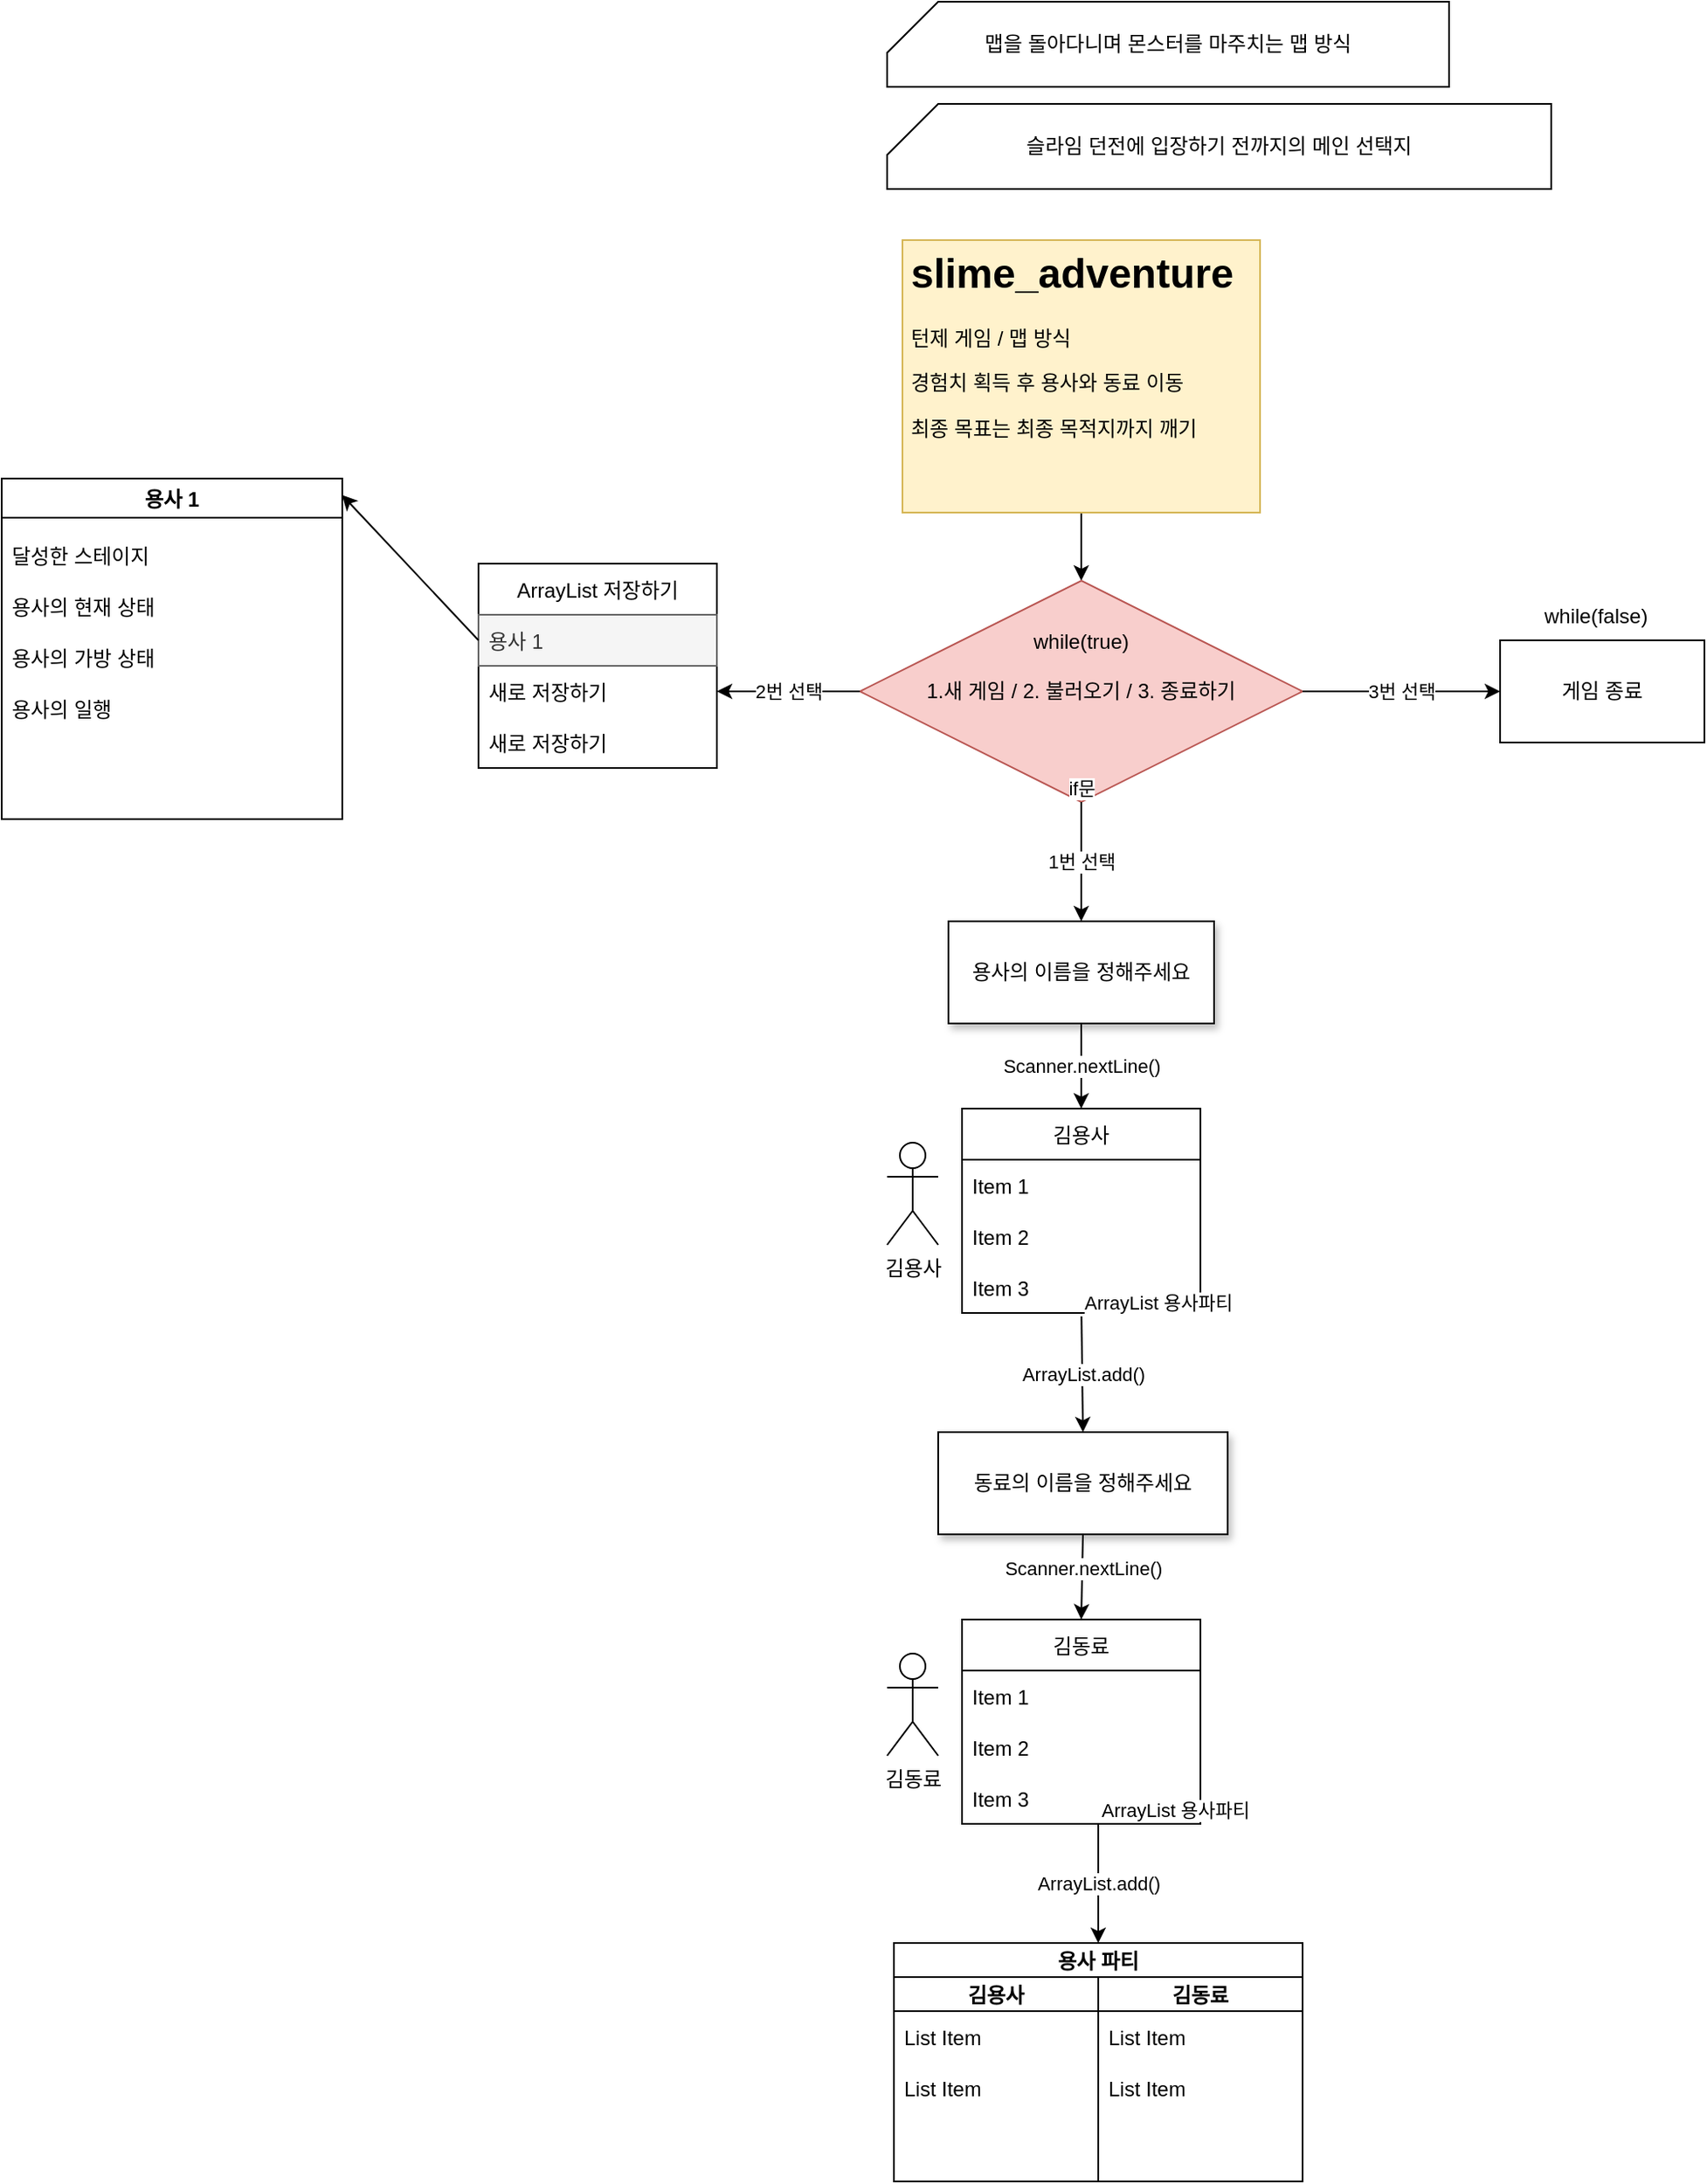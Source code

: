 <mxfile version="20.0.1" type="github" pages="2">
  <diagram id="C5RBs43oDa-KdzZeNtuy" name="game_start">
    <mxGraphModel dx="2048" dy="1850" grid="1" gridSize="10" guides="1" tooltips="1" connect="1" arrows="1" fold="1" page="1" pageScale="1" pageWidth="827" pageHeight="1169" math="0" shadow="0">
      <root>
        <mxCell id="WIyWlLk6GJQsqaUBKTNV-0" />
        <mxCell id="WIyWlLk6GJQsqaUBKTNV-1" parent="WIyWlLk6GJQsqaUBKTNV-0" />
        <mxCell id="Q8TZn7RBIf1q1gjqgfK8-6" style="edgeStyle=orthogonalEdgeStyle;rounded=0;orthogonalLoop=1;jettySize=auto;html=1;exitX=0.5;exitY=1;exitDx=0;exitDy=0;entryX=0.5;entryY=0;entryDx=0;entryDy=0;" edge="1" parent="WIyWlLk6GJQsqaUBKTNV-1" source="Q8TZn7RBIf1q1gjqgfK8-0">
          <mxGeometry relative="1" as="geometry">
            <mxPoint x="414" y="110" as="targetPoint" />
          </mxGeometry>
        </mxCell>
        <mxCell id="Q8TZn7RBIf1q1gjqgfK8-0" value="&lt;h1&gt;slime_adventure&lt;/h1&gt;&lt;p&gt;턴제 게임 / 맵 방식&lt;/p&gt;&lt;p&gt;경험치 획득 후 용사와 동료 이동&lt;/p&gt;&lt;p&gt;최종 목표는 최종 목적지까지 깨기&lt;/p&gt;" style="text;html=1;strokeColor=#d6b656;fillColor=#fff2cc;spacing=5;spacingTop=-20;whiteSpace=wrap;overflow=hidden;rounded=0;" vertex="1" parent="WIyWlLk6GJQsqaUBKTNV-1">
          <mxGeometry x="309" y="-90" width="210" height="160" as="geometry" />
        </mxCell>
        <mxCell id="Q8TZn7RBIf1q1gjqgfK8-7" value="1.새 게임 / 2. 불러오기 / 3. 종료하기" style="rhombus;whiteSpace=wrap;html=1;fillColor=#f8cecc;strokeColor=#b85450;" vertex="1" parent="WIyWlLk6GJQsqaUBKTNV-1">
          <mxGeometry x="284" y="110" width="260" height="130" as="geometry" />
        </mxCell>
        <mxCell id="Q8TZn7RBIf1q1gjqgfK8-12" value="게임 종료" style="rounded=0;whiteSpace=wrap;html=1;" vertex="1" parent="WIyWlLk6GJQsqaUBKTNV-1">
          <mxGeometry x="660" y="145" width="120" height="60" as="geometry" />
        </mxCell>
        <mxCell id="Q8TZn7RBIf1q1gjqgfK8-14" value="" style="endArrow=classic;html=1;rounded=0;entryX=0;entryY=0.5;entryDx=0;entryDy=0;exitX=1;exitY=0.5;exitDx=0;exitDy=0;" edge="1" parent="WIyWlLk6GJQsqaUBKTNV-1" source="Q8TZn7RBIf1q1gjqgfK8-7" target="Q8TZn7RBIf1q1gjqgfK8-12">
          <mxGeometry relative="1" as="geometry">
            <mxPoint x="360" y="300" as="sourcePoint" />
            <mxPoint x="460" y="300" as="targetPoint" />
            <Array as="points" />
          </mxGeometry>
        </mxCell>
        <mxCell id="Q8TZn7RBIf1q1gjqgfK8-15" value="3번 선택" style="edgeLabel;resizable=0;html=1;align=center;verticalAlign=middle;" connectable="0" vertex="1" parent="Q8TZn7RBIf1q1gjqgfK8-14">
          <mxGeometry relative="1" as="geometry" />
        </mxCell>
        <mxCell id="Q8TZn7RBIf1q1gjqgfK8-18" value="while(true)" style="text;strokeColor=none;fillColor=none;align=center;verticalAlign=middle;spacingLeft=4;spacingRight=4;overflow=hidden;points=[[0,0.5],[1,0.5]];portConstraint=eastwest;rotatable=0;" vertex="1" parent="WIyWlLk6GJQsqaUBKTNV-1">
          <mxGeometry x="374" y="130" width="80" height="30" as="geometry" />
        </mxCell>
        <mxCell id="Q8TZn7RBIf1q1gjqgfK8-19" value="" style="endArrow=classic;html=1;rounded=0;exitX=0.5;exitY=1;exitDx=0;exitDy=0;" edge="1" parent="WIyWlLk6GJQsqaUBKTNV-1" source="Q8TZn7RBIf1q1gjqgfK8-7">
          <mxGeometry relative="1" as="geometry">
            <mxPoint x="330" y="200" as="sourcePoint" />
            <mxPoint x="414" y="310" as="targetPoint" />
          </mxGeometry>
        </mxCell>
        <mxCell id="Q8TZn7RBIf1q1gjqgfK8-20" value="1번 선택" style="edgeLabel;resizable=0;html=1;align=center;verticalAlign=middle;" connectable="0" vertex="1" parent="Q8TZn7RBIf1q1gjqgfK8-19">
          <mxGeometry relative="1" as="geometry" />
        </mxCell>
        <mxCell id="Q8TZn7RBIf1q1gjqgfK8-21" value="if문" style="edgeLabel;resizable=0;html=1;align=center;verticalAlign=bottom;" connectable="0" vertex="1" parent="Q8TZn7RBIf1q1gjqgfK8-19">
          <mxGeometry x="-1" relative="1" as="geometry" />
        </mxCell>
        <mxCell id="Q8TZn7RBIf1q1gjqgfK8-22" value="ArrayList 저장하기" style="swimlane;fontStyle=0;childLayout=stackLayout;horizontal=1;startSize=30;horizontalStack=0;resizeParent=1;resizeParentMax=0;resizeLast=0;collapsible=1;marginBottom=0;" vertex="1" parent="WIyWlLk6GJQsqaUBKTNV-1">
          <mxGeometry x="60" y="100" width="140" height="120" as="geometry" />
        </mxCell>
        <mxCell id="Q8TZn7RBIf1q1gjqgfK8-23" value="용사 1" style="text;strokeColor=#666666;fillColor=#f5f5f5;align=left;verticalAlign=middle;spacingLeft=4;spacingRight=4;overflow=hidden;points=[[0,0.5],[1,0.5]];portConstraint=eastwest;rotatable=0;fontColor=#333333;" vertex="1" parent="Q8TZn7RBIf1q1gjqgfK8-22">
          <mxGeometry y="30" width="140" height="30" as="geometry" />
        </mxCell>
        <mxCell id="Q8TZn7RBIf1q1gjqgfK8-24" value="새로 저장하기" style="text;strokeColor=none;fillColor=none;align=left;verticalAlign=middle;spacingLeft=4;spacingRight=4;overflow=hidden;points=[[0,0.5],[1,0.5]];portConstraint=eastwest;rotatable=0;" vertex="1" parent="Q8TZn7RBIf1q1gjqgfK8-22">
          <mxGeometry y="60" width="140" height="30" as="geometry" />
        </mxCell>
        <mxCell id="Q8TZn7RBIf1q1gjqgfK8-25" value="새로 저장하기" style="text;strokeColor=none;fillColor=none;align=left;verticalAlign=middle;spacingLeft=4;spacingRight=4;overflow=hidden;points=[[0,0.5],[1,0.5]];portConstraint=eastwest;rotatable=0;" vertex="1" parent="Q8TZn7RBIf1q1gjqgfK8-22">
          <mxGeometry y="90" width="140" height="30" as="geometry" />
        </mxCell>
        <mxCell id="Q8TZn7RBIf1q1gjqgfK8-28" value="" style="endArrow=classic;html=1;rounded=0;exitX=0;exitY=0.5;exitDx=0;exitDy=0;entryX=1;entryY=0.5;entryDx=0;entryDy=0;" edge="1" parent="WIyWlLk6GJQsqaUBKTNV-1" source="Q8TZn7RBIf1q1gjqgfK8-7" target="Q8TZn7RBIf1q1gjqgfK8-24">
          <mxGeometry relative="1" as="geometry">
            <mxPoint x="360" y="200" as="sourcePoint" />
            <mxPoint x="460" y="200" as="targetPoint" />
          </mxGeometry>
        </mxCell>
        <mxCell id="Q8TZn7RBIf1q1gjqgfK8-29" value="2번 선택" style="edgeLabel;resizable=0;html=1;align=center;verticalAlign=middle;" connectable="0" vertex="1" parent="Q8TZn7RBIf1q1gjqgfK8-28">
          <mxGeometry relative="1" as="geometry" />
        </mxCell>
        <mxCell id="Q8TZn7RBIf1q1gjqgfK8-87" value="용사 1" style="swimlane;" vertex="1" parent="WIyWlLk6GJQsqaUBKTNV-1">
          <mxGeometry x="-220" y="50" width="200" height="200" as="geometry" />
        </mxCell>
        <mxCell id="Q8TZn7RBIf1q1gjqgfK8-91" value="용사의 현재 상태" style="text;strokeColor=none;fillColor=none;align=left;verticalAlign=middle;spacingLeft=4;spacingRight=4;overflow=hidden;points=[[0,0.5],[1,0.5]];portConstraint=eastwest;rotatable=0;" vertex="1" parent="Q8TZn7RBIf1q1gjqgfK8-87">
          <mxGeometry y="60" width="200" height="30" as="geometry" />
        </mxCell>
        <mxCell id="Q8TZn7RBIf1q1gjqgfK8-92" value="용사의 가방 상태" style="text;strokeColor=none;fillColor=none;align=left;verticalAlign=middle;spacingLeft=4;spacingRight=4;overflow=hidden;points=[[0,0.5],[1,0.5]];portConstraint=eastwest;rotatable=0;" vertex="1" parent="Q8TZn7RBIf1q1gjqgfK8-87">
          <mxGeometry y="90" width="200" height="30" as="geometry" />
        </mxCell>
        <mxCell id="Q8TZn7RBIf1q1gjqgfK8-93" value="달성한 스테이지" style="text;strokeColor=none;fillColor=none;align=left;verticalAlign=middle;spacingLeft=4;spacingRight=4;overflow=hidden;points=[[0,0.5],[1,0.5]];portConstraint=eastwest;rotatable=0;" vertex="1" parent="Q8TZn7RBIf1q1gjqgfK8-87">
          <mxGeometry y="30" width="200" height="30" as="geometry" />
        </mxCell>
        <mxCell id="Q8TZn7RBIf1q1gjqgfK8-94" value="용사의 일행" style="text;strokeColor=none;fillColor=none;align=left;verticalAlign=middle;spacingLeft=4;spacingRight=4;overflow=hidden;points=[[0,0.5],[1,0.5]];portConstraint=eastwest;rotatable=0;" vertex="1" parent="Q8TZn7RBIf1q1gjqgfK8-87">
          <mxGeometry y="120" width="200" height="30" as="geometry" />
        </mxCell>
        <mxCell id="Q8TZn7RBIf1q1gjqgfK8-88" value="" style="endArrow=classic;html=1;rounded=0;entryX=0.999;entryY=0.048;entryDx=0;entryDy=0;entryPerimeter=0;exitX=0;exitY=0.5;exitDx=0;exitDy=0;" edge="1" parent="WIyWlLk6GJQsqaUBKTNV-1" source="Q8TZn7RBIf1q1gjqgfK8-23" target="Q8TZn7RBIf1q1gjqgfK8-87">
          <mxGeometry width="50" height="50" relative="1" as="geometry">
            <mxPoint x="50" y="140" as="sourcePoint" />
            <mxPoint x="80" y="170" as="targetPoint" />
          </mxGeometry>
        </mxCell>
        <mxCell id="Q8TZn7RBIf1q1gjqgfK8-96" value="용사의 이름을 정해주세요" style="rounded=0;whiteSpace=wrap;html=1;shadow=1;" vertex="1" parent="WIyWlLk6GJQsqaUBKTNV-1">
          <mxGeometry x="336" y="310" width="156" height="60" as="geometry" />
        </mxCell>
        <mxCell id="Q8TZn7RBIf1q1gjqgfK8-97" value="김용사" style="swimlane;fontStyle=0;childLayout=stackLayout;horizontal=1;startSize=30;horizontalStack=0;resizeParent=1;resizeParentMax=0;resizeLast=0;collapsible=1;marginBottom=0;" vertex="1" parent="WIyWlLk6GJQsqaUBKTNV-1">
          <mxGeometry x="344" y="420" width="140" height="120" as="geometry" />
        </mxCell>
        <mxCell id="Q8TZn7RBIf1q1gjqgfK8-98" value="Item 1" style="text;strokeColor=none;fillColor=none;align=left;verticalAlign=middle;spacingLeft=4;spacingRight=4;overflow=hidden;points=[[0,0.5],[1,0.5]];portConstraint=eastwest;rotatable=0;" vertex="1" parent="Q8TZn7RBIf1q1gjqgfK8-97">
          <mxGeometry y="30" width="140" height="30" as="geometry" />
        </mxCell>
        <mxCell id="Q8TZn7RBIf1q1gjqgfK8-99" value="Item 2" style="text;strokeColor=none;fillColor=none;align=left;verticalAlign=middle;spacingLeft=4;spacingRight=4;overflow=hidden;points=[[0,0.5],[1,0.5]];portConstraint=eastwest;rotatable=0;" vertex="1" parent="Q8TZn7RBIf1q1gjqgfK8-97">
          <mxGeometry y="60" width="140" height="30" as="geometry" />
        </mxCell>
        <mxCell id="Q8TZn7RBIf1q1gjqgfK8-100" value="Item 3" style="text;strokeColor=none;fillColor=none;align=left;verticalAlign=middle;spacingLeft=4;spacingRight=4;overflow=hidden;points=[[0,0.5],[1,0.5]];portConstraint=eastwest;rotatable=0;" vertex="1" parent="Q8TZn7RBIf1q1gjqgfK8-97">
          <mxGeometry y="90" width="140" height="30" as="geometry" />
        </mxCell>
        <mxCell id="Q8TZn7RBIf1q1gjqgfK8-107" value="동료의 이름을 정해주세요" style="rounded=0;whiteSpace=wrap;html=1;shadow=1;" vertex="1" parent="WIyWlLk6GJQsqaUBKTNV-1">
          <mxGeometry x="330" y="610" width="170" height="60" as="geometry" />
        </mxCell>
        <mxCell id="Q8TZn7RBIf1q1gjqgfK8-108" value="김동료" style="swimlane;fontStyle=0;childLayout=stackLayout;horizontal=1;startSize=30;horizontalStack=0;resizeParent=1;resizeParentMax=0;resizeLast=0;collapsible=1;marginBottom=0;" vertex="1" parent="WIyWlLk6GJQsqaUBKTNV-1">
          <mxGeometry x="344" y="720" width="140" height="120" as="geometry" />
        </mxCell>
        <mxCell id="Q8TZn7RBIf1q1gjqgfK8-109" value="Item 1" style="text;strokeColor=none;fillColor=none;align=left;verticalAlign=middle;spacingLeft=4;spacingRight=4;overflow=hidden;points=[[0,0.5],[1,0.5]];portConstraint=eastwest;rotatable=0;" vertex="1" parent="Q8TZn7RBIf1q1gjqgfK8-108">
          <mxGeometry y="30" width="140" height="30" as="geometry" />
        </mxCell>
        <mxCell id="Q8TZn7RBIf1q1gjqgfK8-110" value="Item 2" style="text;strokeColor=none;fillColor=none;align=left;verticalAlign=middle;spacingLeft=4;spacingRight=4;overflow=hidden;points=[[0,0.5],[1,0.5]];portConstraint=eastwest;rotatable=0;" vertex="1" parent="Q8TZn7RBIf1q1gjqgfK8-108">
          <mxGeometry y="60" width="140" height="30" as="geometry" />
        </mxCell>
        <mxCell id="Q8TZn7RBIf1q1gjqgfK8-111" value="Item 3" style="text;strokeColor=none;fillColor=none;align=left;verticalAlign=middle;spacingLeft=4;spacingRight=4;overflow=hidden;points=[[0,0.5],[1,0.5]];portConstraint=eastwest;rotatable=0;" vertex="1" parent="Q8TZn7RBIf1q1gjqgfK8-108">
          <mxGeometry y="90" width="140" height="30" as="geometry" />
        </mxCell>
        <mxCell id="Q8TZn7RBIf1q1gjqgfK8-114" value="" style="endArrow=classic;html=1;rounded=0;exitX=0.5;exitY=1;exitDx=0;exitDy=0;entryX=0.5;entryY=0;entryDx=0;entryDy=0;" edge="1" parent="WIyWlLk6GJQsqaUBKTNV-1" source="Q8TZn7RBIf1q1gjqgfK8-107" target="Q8TZn7RBIf1q1gjqgfK8-108">
          <mxGeometry width="50" height="50" relative="1" as="geometry">
            <mxPoint x="423.16" y="550.12" as="sourcePoint" />
            <mxPoint x="423" y="620" as="targetPoint" />
          </mxGeometry>
        </mxCell>
        <mxCell id="Q8TZn7RBIf1q1gjqgfK8-115" value="용사 파티" style="swimlane;childLayout=stackLayout;resizeParent=1;resizeParentMax=0;startSize=20;" vertex="1" parent="WIyWlLk6GJQsqaUBKTNV-1">
          <mxGeometry x="304" y="910" width="240" height="140" as="geometry">
            <mxRectangle x="304" y="910" width="80" height="20" as="alternateBounds" />
          </mxGeometry>
        </mxCell>
        <mxCell id="Q8TZn7RBIf1q1gjqgfK8-116" value="김용사" style="swimlane;startSize=20;" vertex="1" parent="Q8TZn7RBIf1q1gjqgfK8-115">
          <mxGeometry y="20" width="120" height="120" as="geometry" />
        </mxCell>
        <mxCell id="Q8TZn7RBIf1q1gjqgfK8-120" value="List Item" style="text;strokeColor=none;fillColor=none;align=left;verticalAlign=middle;spacingLeft=4;spacingRight=4;overflow=hidden;points=[[0,0.5],[1,0.5]];portConstraint=eastwest;rotatable=0;" vertex="1" parent="Q8TZn7RBIf1q1gjqgfK8-116">
          <mxGeometry y="20" width="120" height="30" as="geometry" />
        </mxCell>
        <mxCell id="Q8TZn7RBIf1q1gjqgfK8-122" value="List Item" style="text;strokeColor=none;fillColor=none;align=left;verticalAlign=middle;spacingLeft=4;spacingRight=4;overflow=hidden;points=[[0,0.5],[1,0.5]];portConstraint=eastwest;rotatable=0;" vertex="1" parent="Q8TZn7RBIf1q1gjqgfK8-116">
          <mxGeometry y="50" width="120" height="30" as="geometry" />
        </mxCell>
        <mxCell id="Q8TZn7RBIf1q1gjqgfK8-117" value="김동료" style="swimlane;startSize=20;" vertex="1" parent="Q8TZn7RBIf1q1gjqgfK8-115">
          <mxGeometry x="120" y="20" width="120" height="120" as="geometry" />
        </mxCell>
        <mxCell id="Q8TZn7RBIf1q1gjqgfK8-121" value="List Item" style="text;strokeColor=none;fillColor=none;align=left;verticalAlign=middle;spacingLeft=4;spacingRight=4;overflow=hidden;points=[[0,0.5],[1,0.5]];portConstraint=eastwest;rotatable=0;" vertex="1" parent="Q8TZn7RBIf1q1gjqgfK8-117">
          <mxGeometry y="20" width="120" height="30" as="geometry" />
        </mxCell>
        <mxCell id="Q8TZn7RBIf1q1gjqgfK8-123" value="List Item" style="text;strokeColor=none;fillColor=none;align=left;verticalAlign=middle;spacingLeft=4;spacingRight=4;overflow=hidden;points=[[0,0.5],[1,0.5]];portConstraint=eastwest;rotatable=0;" vertex="1" parent="Q8TZn7RBIf1q1gjqgfK8-117">
          <mxGeometry y="50" width="120" height="30" as="geometry" />
        </mxCell>
        <mxCell id="_Mia_UiZr0CnKLNUYDY4-0" value="" style="endArrow=classic;html=1;rounded=0;exitX=0.501;exitY=1.067;exitDx=0;exitDy=0;exitPerimeter=0;entryX=0.5;entryY=0;entryDx=0;entryDy=0;" edge="1" parent="WIyWlLk6GJQsqaUBKTNV-1" source="Q8TZn7RBIf1q1gjqgfK8-100" target="Q8TZn7RBIf1q1gjqgfK8-107">
          <mxGeometry relative="1" as="geometry">
            <mxPoint x="120" y="620" as="sourcePoint" />
            <mxPoint x="280" y="620" as="targetPoint" />
          </mxGeometry>
        </mxCell>
        <mxCell id="_Mia_UiZr0CnKLNUYDY4-1" value="ArrayList.add()" style="edgeLabel;resizable=0;html=1;align=center;verticalAlign=middle;" connectable="0" vertex="1" parent="_Mia_UiZr0CnKLNUYDY4-0">
          <mxGeometry relative="1" as="geometry" />
        </mxCell>
        <mxCell id="_Mia_UiZr0CnKLNUYDY4-2" value="ArrayList 용사파티" style="edgeLabel;resizable=0;html=1;align=left;verticalAlign=bottom;" connectable="0" vertex="1" parent="_Mia_UiZr0CnKLNUYDY4-0">
          <mxGeometry x="-1" relative="1" as="geometry" />
        </mxCell>
        <mxCell id="_Mia_UiZr0CnKLNUYDY4-3" value="" style="endArrow=classic;html=1;rounded=0;entryX=0.5;entryY=0;entryDx=0;entryDy=0;" edge="1" parent="WIyWlLk6GJQsqaUBKTNV-1" target="Q8TZn7RBIf1q1gjqgfK8-115">
          <mxGeometry relative="1" as="geometry">
            <mxPoint x="424" y="840" as="sourcePoint" />
            <mxPoint x="425.0" y="620" as="targetPoint" />
          </mxGeometry>
        </mxCell>
        <mxCell id="_Mia_UiZr0CnKLNUYDY4-4" value="ArrayList.add()" style="edgeLabel;resizable=0;html=1;align=center;verticalAlign=middle;" connectable="0" vertex="1" parent="_Mia_UiZr0CnKLNUYDY4-3">
          <mxGeometry relative="1" as="geometry" />
        </mxCell>
        <mxCell id="_Mia_UiZr0CnKLNUYDY4-5" value="ArrayList 용사파티" style="edgeLabel;resizable=0;html=1;align=left;verticalAlign=bottom;" connectable="0" vertex="1" parent="_Mia_UiZr0CnKLNUYDY4-3">
          <mxGeometry x="-1" relative="1" as="geometry" />
        </mxCell>
        <mxCell id="_Mia_UiZr0CnKLNUYDY4-6" value="" style="endArrow=classic;html=1;rounded=0;exitX=0.5;exitY=1;exitDx=0;exitDy=0;" edge="1" parent="WIyWlLk6GJQsqaUBKTNV-1" source="Q8TZn7RBIf1q1gjqgfK8-96" target="Q8TZn7RBIf1q1gjqgfK8-97">
          <mxGeometry relative="1" as="geometry">
            <mxPoint x="150" y="620" as="sourcePoint" />
            <mxPoint x="250" y="620" as="targetPoint" />
          </mxGeometry>
        </mxCell>
        <mxCell id="_Mia_UiZr0CnKLNUYDY4-7" value="Scanner.nextLine()" style="edgeLabel;resizable=0;html=1;align=center;verticalAlign=middle;" connectable="0" vertex="1" parent="_Mia_UiZr0CnKLNUYDY4-6">
          <mxGeometry relative="1" as="geometry" />
        </mxCell>
        <mxCell id="_Mia_UiZr0CnKLNUYDY4-8" value="Scanner.nextLine()" style="edgeLabel;resizable=0;html=1;align=center;verticalAlign=middle;" connectable="0" vertex="1" parent="WIyWlLk6GJQsqaUBKTNV-1">
          <mxGeometry x="415" y="689.996" as="geometry" />
        </mxCell>
        <mxCell id="_Mia_UiZr0CnKLNUYDY4-10" value="맵을 돌아다니며 몬스터를 마주치는 맵 방식" style="shape=card;whiteSpace=wrap;html=1;align=center;" vertex="1" parent="WIyWlLk6GJQsqaUBKTNV-1">
          <mxGeometry x="300" y="-230" width="330" height="50" as="geometry" />
        </mxCell>
        <mxCell id="_Mia_UiZr0CnKLNUYDY4-11" value="슬라임 던전에 입장하기 전까지의 메인 선택지" style="shape=card;whiteSpace=wrap;html=1;" vertex="1" parent="WIyWlLk6GJQsqaUBKTNV-1">
          <mxGeometry x="300" y="-170" width="390" height="50" as="geometry" />
        </mxCell>
        <mxCell id="_Mia_UiZr0CnKLNUYDY4-12" value="while(false)" style="text;strokeColor=none;fillColor=none;align=left;verticalAlign=middle;spacingLeft=4;spacingRight=4;overflow=hidden;points=[[0,0.5],[1,0.5]];portConstraint=eastwest;rotatable=0;" vertex="1" parent="WIyWlLk6GJQsqaUBKTNV-1">
          <mxGeometry x="680" y="115" width="80" height="30" as="geometry" />
        </mxCell>
        <mxCell id="_Mia_UiZr0CnKLNUYDY4-13" value="김용사" style="shape=umlActor;verticalLabelPosition=bottom;verticalAlign=top;html=1;outlineConnect=0;" vertex="1" parent="WIyWlLk6GJQsqaUBKTNV-1">
          <mxGeometry x="300" y="440" width="30" height="60" as="geometry" />
        </mxCell>
        <mxCell id="_Mia_UiZr0CnKLNUYDY4-19" value="김동료" style="shape=umlActor;verticalLabelPosition=bottom;verticalAlign=top;html=1;outlineConnect=0;" vertex="1" parent="WIyWlLk6GJQsqaUBKTNV-1">
          <mxGeometry x="300" y="740" width="30" height="60" as="geometry" />
        </mxCell>
      </root>
    </mxGraphModel>
  </diagram>
  <diagram id="ZGgEb0HpRSaPVbbr7sd6" name="stage">
    <mxGraphModel dx="1038" dy="579" grid="1" gridSize="10" guides="1" tooltips="1" connect="1" arrows="1" fold="1" page="1" pageScale="1" pageWidth="827" pageHeight="1169" math="0" shadow="0">
      <root>
        <mxCell id="0" />
        <mxCell id="1" parent="0" />
        <mxCell id="kPBScOgSpZ2EqgyrWfvx-2" value="&lt;h1&gt;슬라임 던전&lt;/h1&gt;&lt;p&gt;전투 상황&lt;/p&gt;&lt;p&gt;몬스터와 마주친 이후의 상황부터&lt;/p&gt;&lt;p&gt;몬스터 파티 혹은 용사 파티 둘 중 하나가 모두 쓰러질 때까지 상황 유지&lt;/p&gt;" style="text;html=1;strokeColor=#d6b656;fillColor=#fff2cc;spacing=5;spacingTop=-20;whiteSpace=wrap;overflow=hidden;rounded=0;" vertex="1" parent="1">
          <mxGeometry x="320" y="240" width="190" height="160" as="geometry" />
        </mxCell>
        <mxCell id="kPBScOgSpZ2EqgyrWfvx-10" value="while 문 사용" style="shape=note;whiteSpace=wrap;html=1;backgroundOutline=1;darkOpacity=0.05;" vertex="1" parent="1">
          <mxGeometry x="320" y="90" width="210" height="50" as="geometry" />
        </mxCell>
        <mxCell id="kPBScOgSpZ2EqgyrWfvx-11" value="용사 배열과 몬스터 배열 중 먼저 제거 되는 배열이 있을 시&amp;nbsp; false" style="shape=note;whiteSpace=wrap;html=1;backgroundOutline=1;darkOpacity=0.05;" vertex="1" parent="1">
          <mxGeometry x="320" y="150" width="430" height="50" as="geometry" />
        </mxCell>
      </root>
    </mxGraphModel>
  </diagram>
</mxfile>
